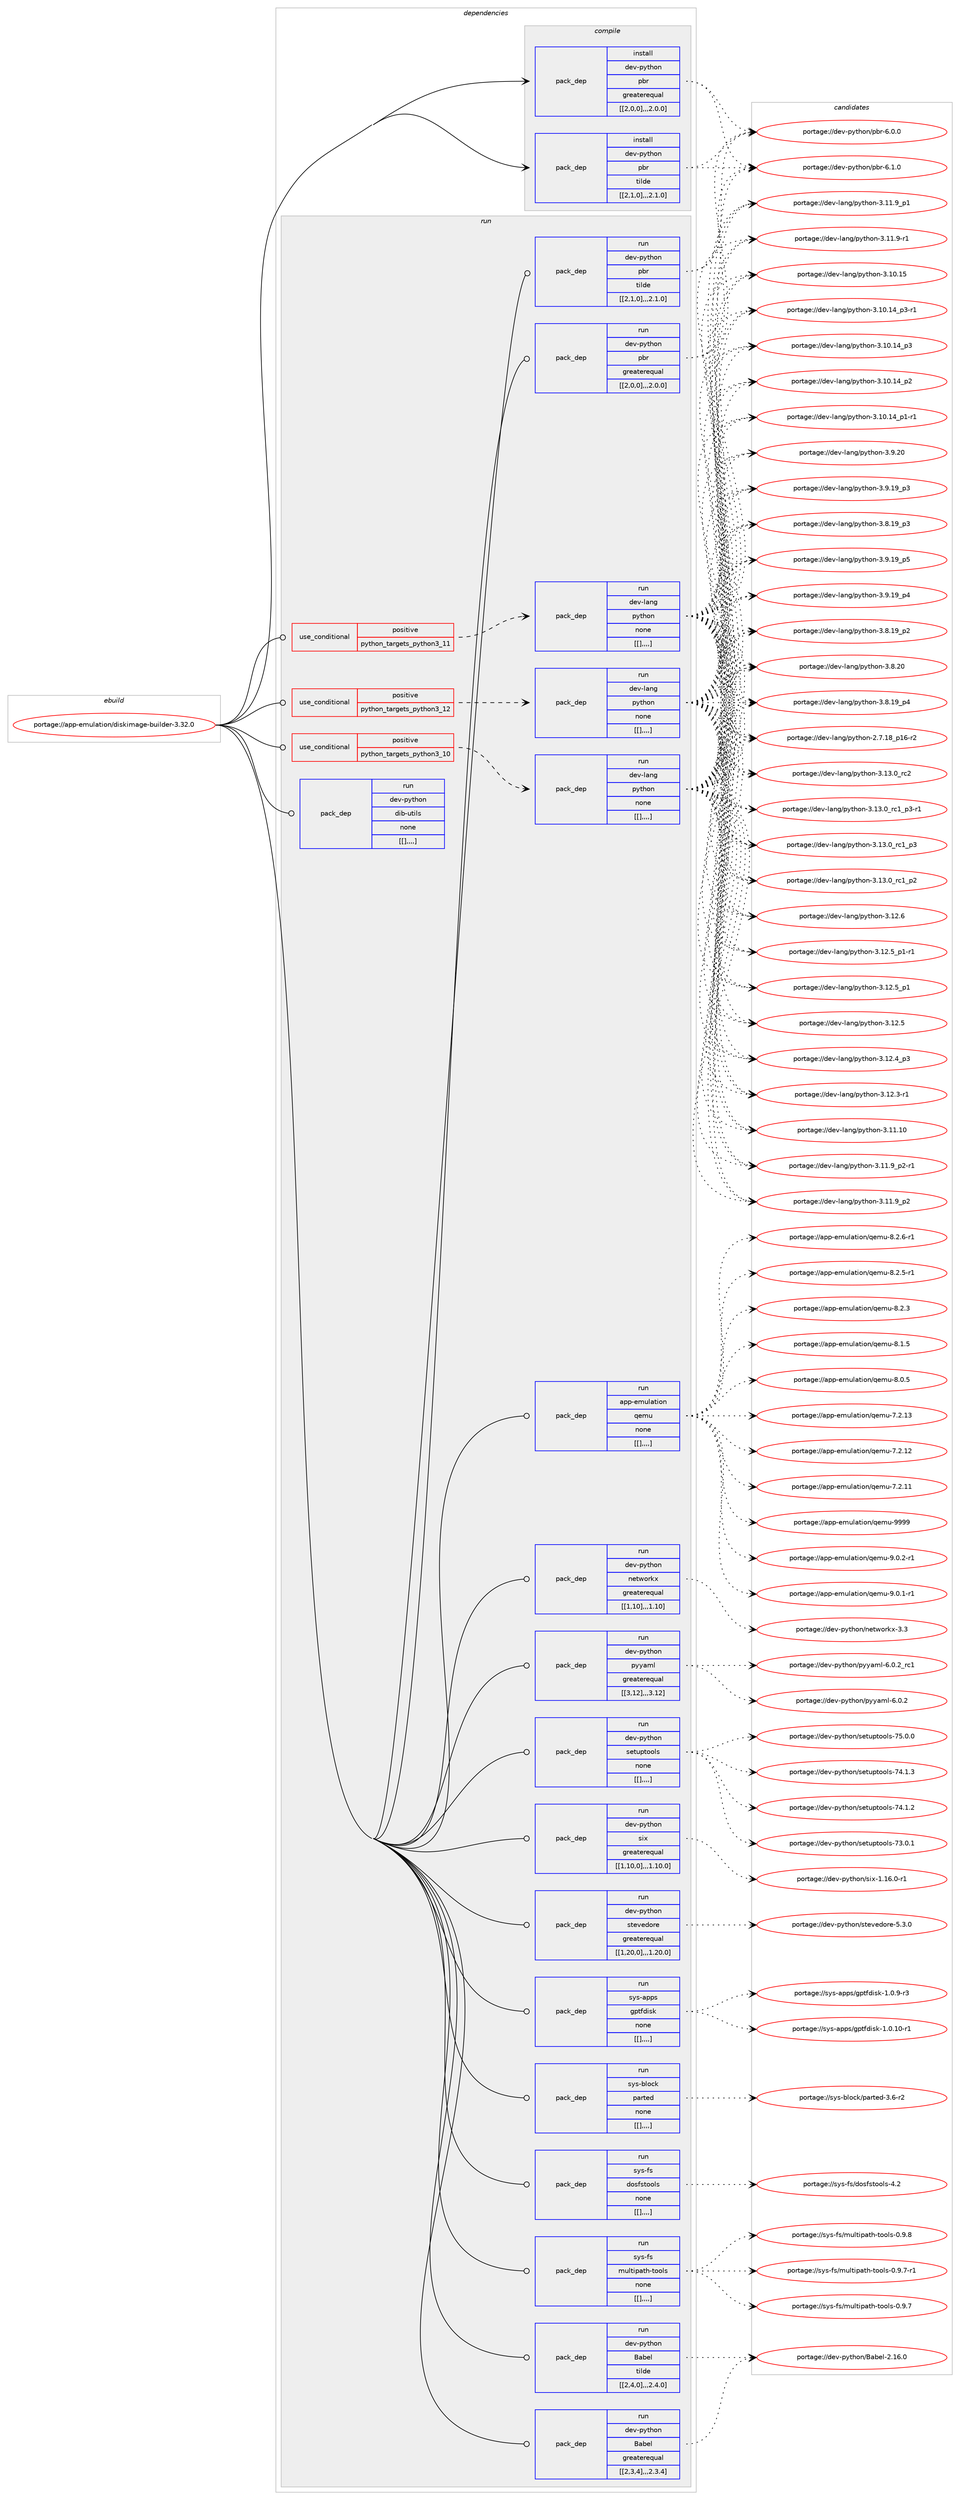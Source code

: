 digraph prolog {

# *************
# Graph options
# *************

newrank=true;
concentrate=true;
compound=true;
graph [rankdir=LR,fontname=Helvetica,fontsize=10,ranksep=1.5];#, ranksep=2.5, nodesep=0.2];
edge  [arrowhead=vee];
node  [fontname=Helvetica,fontsize=10];

# **********
# The ebuild
# **********

subgraph cluster_leftcol {
color=gray;
label=<<i>ebuild</i>>;
id [label="portage://app-emulation/diskimage-builder-3.32.0", color=red, width=4, href="../app-emulation/diskimage-builder-3.32.0.svg"];
}

# ****************
# The dependencies
# ****************

subgraph cluster_midcol {
color=gray;
label=<<i>dependencies</i>>;
subgraph cluster_compile {
fillcolor="#eeeeee";
style=filled;
label=<<i>compile</i>>;
subgraph pack17765 {
dependency24509 [label=<<TABLE BORDER="0" CELLBORDER="1" CELLSPACING="0" CELLPADDING="4" WIDTH="220"><TR><TD ROWSPAN="6" CELLPADDING="30">pack_dep</TD></TR><TR><TD WIDTH="110">install</TD></TR><TR><TD>dev-python</TD></TR><TR><TD>pbr</TD></TR><TR><TD>greaterequal</TD></TR><TR><TD>[[2,0,0],,,2.0.0]</TD></TR></TABLE>>, shape=none, color=blue];
}
id:e -> dependency24509:w [weight=20,style="solid",arrowhead="vee"];
subgraph pack17766 {
dependency24510 [label=<<TABLE BORDER="0" CELLBORDER="1" CELLSPACING="0" CELLPADDING="4" WIDTH="220"><TR><TD ROWSPAN="6" CELLPADDING="30">pack_dep</TD></TR><TR><TD WIDTH="110">install</TD></TR><TR><TD>dev-python</TD></TR><TR><TD>pbr</TD></TR><TR><TD>tilde</TD></TR><TR><TD>[[2,1,0],,,2.1.0]</TD></TR></TABLE>>, shape=none, color=blue];
}
id:e -> dependency24510:w [weight=20,style="solid",arrowhead="vee"];
}
subgraph cluster_compileandrun {
fillcolor="#eeeeee";
style=filled;
label=<<i>compile and run</i>>;
}
subgraph cluster_run {
fillcolor="#eeeeee";
style=filled;
label=<<i>run</i>>;
subgraph cond6592 {
dependency24511 [label=<<TABLE BORDER="0" CELLBORDER="1" CELLSPACING="0" CELLPADDING="4"><TR><TD ROWSPAN="3" CELLPADDING="10">use_conditional</TD></TR><TR><TD>positive</TD></TR><TR><TD>python_targets_python3_10</TD></TR></TABLE>>, shape=none, color=red];
subgraph pack17767 {
dependency24512 [label=<<TABLE BORDER="0" CELLBORDER="1" CELLSPACING="0" CELLPADDING="4" WIDTH="220"><TR><TD ROWSPAN="6" CELLPADDING="30">pack_dep</TD></TR><TR><TD WIDTH="110">run</TD></TR><TR><TD>dev-lang</TD></TR><TR><TD>python</TD></TR><TR><TD>none</TD></TR><TR><TD>[[],,,,]</TD></TR></TABLE>>, shape=none, color=blue];
}
dependency24511:e -> dependency24512:w [weight=20,style="dashed",arrowhead="vee"];
}
id:e -> dependency24511:w [weight=20,style="solid",arrowhead="odot"];
subgraph cond6593 {
dependency24513 [label=<<TABLE BORDER="0" CELLBORDER="1" CELLSPACING="0" CELLPADDING="4"><TR><TD ROWSPAN="3" CELLPADDING="10">use_conditional</TD></TR><TR><TD>positive</TD></TR><TR><TD>python_targets_python3_11</TD></TR></TABLE>>, shape=none, color=red];
subgraph pack17768 {
dependency24514 [label=<<TABLE BORDER="0" CELLBORDER="1" CELLSPACING="0" CELLPADDING="4" WIDTH="220"><TR><TD ROWSPAN="6" CELLPADDING="30">pack_dep</TD></TR><TR><TD WIDTH="110">run</TD></TR><TR><TD>dev-lang</TD></TR><TR><TD>python</TD></TR><TR><TD>none</TD></TR><TR><TD>[[],,,,]</TD></TR></TABLE>>, shape=none, color=blue];
}
dependency24513:e -> dependency24514:w [weight=20,style="dashed",arrowhead="vee"];
}
id:e -> dependency24513:w [weight=20,style="solid",arrowhead="odot"];
subgraph cond6594 {
dependency24515 [label=<<TABLE BORDER="0" CELLBORDER="1" CELLSPACING="0" CELLPADDING="4"><TR><TD ROWSPAN="3" CELLPADDING="10">use_conditional</TD></TR><TR><TD>positive</TD></TR><TR><TD>python_targets_python3_12</TD></TR></TABLE>>, shape=none, color=red];
subgraph pack17769 {
dependency24516 [label=<<TABLE BORDER="0" CELLBORDER="1" CELLSPACING="0" CELLPADDING="4" WIDTH="220"><TR><TD ROWSPAN="6" CELLPADDING="30">pack_dep</TD></TR><TR><TD WIDTH="110">run</TD></TR><TR><TD>dev-lang</TD></TR><TR><TD>python</TD></TR><TR><TD>none</TD></TR><TR><TD>[[],,,,]</TD></TR></TABLE>>, shape=none, color=blue];
}
dependency24515:e -> dependency24516:w [weight=20,style="dashed",arrowhead="vee"];
}
id:e -> dependency24515:w [weight=20,style="solid",arrowhead="odot"];
subgraph pack17770 {
dependency24517 [label=<<TABLE BORDER="0" CELLBORDER="1" CELLSPACING="0" CELLPADDING="4" WIDTH="220"><TR><TD ROWSPAN="6" CELLPADDING="30">pack_dep</TD></TR><TR><TD WIDTH="110">run</TD></TR><TR><TD>app-emulation</TD></TR><TR><TD>qemu</TD></TR><TR><TD>none</TD></TR><TR><TD>[[],,,,]</TD></TR></TABLE>>, shape=none, color=blue];
}
id:e -> dependency24517:w [weight=20,style="solid",arrowhead="odot"];
subgraph pack17771 {
dependency24518 [label=<<TABLE BORDER="0" CELLBORDER="1" CELLSPACING="0" CELLPADDING="4" WIDTH="220"><TR><TD ROWSPAN="6" CELLPADDING="30">pack_dep</TD></TR><TR><TD WIDTH="110">run</TD></TR><TR><TD>dev-python</TD></TR><TR><TD>Babel</TD></TR><TR><TD>greaterequal</TD></TR><TR><TD>[[2,3,4],,,2.3.4]</TD></TR></TABLE>>, shape=none, color=blue];
}
id:e -> dependency24518:w [weight=20,style="solid",arrowhead="odot"];
subgraph pack17772 {
dependency24519 [label=<<TABLE BORDER="0" CELLBORDER="1" CELLSPACING="0" CELLPADDING="4" WIDTH="220"><TR><TD ROWSPAN="6" CELLPADDING="30">pack_dep</TD></TR><TR><TD WIDTH="110">run</TD></TR><TR><TD>dev-python</TD></TR><TR><TD>networkx</TD></TR><TR><TD>greaterequal</TD></TR><TR><TD>[[1,10],,,1.10]</TD></TR></TABLE>>, shape=none, color=blue];
}
id:e -> dependency24519:w [weight=20,style="solid",arrowhead="odot"];
subgraph pack17773 {
dependency24520 [label=<<TABLE BORDER="0" CELLBORDER="1" CELLSPACING="0" CELLPADDING="4" WIDTH="220"><TR><TD ROWSPAN="6" CELLPADDING="30">pack_dep</TD></TR><TR><TD WIDTH="110">run</TD></TR><TR><TD>dev-python</TD></TR><TR><TD>pbr</TD></TR><TR><TD>greaterequal</TD></TR><TR><TD>[[2,0,0],,,2.0.0]</TD></TR></TABLE>>, shape=none, color=blue];
}
id:e -> dependency24520:w [weight=20,style="solid",arrowhead="odot"];
subgraph pack17774 {
dependency24521 [label=<<TABLE BORDER="0" CELLBORDER="1" CELLSPACING="0" CELLPADDING="4" WIDTH="220"><TR><TD ROWSPAN="6" CELLPADDING="30">pack_dep</TD></TR><TR><TD WIDTH="110">run</TD></TR><TR><TD>dev-python</TD></TR><TR><TD>pyyaml</TD></TR><TR><TD>greaterequal</TD></TR><TR><TD>[[3,12],,,3.12]</TD></TR></TABLE>>, shape=none, color=blue];
}
id:e -> dependency24521:w [weight=20,style="solid",arrowhead="odot"];
subgraph pack17775 {
dependency24522 [label=<<TABLE BORDER="0" CELLBORDER="1" CELLSPACING="0" CELLPADDING="4" WIDTH="220"><TR><TD ROWSPAN="6" CELLPADDING="30">pack_dep</TD></TR><TR><TD WIDTH="110">run</TD></TR><TR><TD>dev-python</TD></TR><TR><TD>setuptools</TD></TR><TR><TD>none</TD></TR><TR><TD>[[],,,,]</TD></TR></TABLE>>, shape=none, color=blue];
}
id:e -> dependency24522:w [weight=20,style="solid",arrowhead="odot"];
subgraph pack17776 {
dependency24523 [label=<<TABLE BORDER="0" CELLBORDER="1" CELLSPACING="0" CELLPADDING="4" WIDTH="220"><TR><TD ROWSPAN="6" CELLPADDING="30">pack_dep</TD></TR><TR><TD WIDTH="110">run</TD></TR><TR><TD>dev-python</TD></TR><TR><TD>six</TD></TR><TR><TD>greaterequal</TD></TR><TR><TD>[[1,10,0],,,1.10.0]</TD></TR></TABLE>>, shape=none, color=blue];
}
id:e -> dependency24523:w [weight=20,style="solid",arrowhead="odot"];
subgraph pack17777 {
dependency24524 [label=<<TABLE BORDER="0" CELLBORDER="1" CELLSPACING="0" CELLPADDING="4" WIDTH="220"><TR><TD ROWSPAN="6" CELLPADDING="30">pack_dep</TD></TR><TR><TD WIDTH="110">run</TD></TR><TR><TD>dev-python</TD></TR><TR><TD>stevedore</TD></TR><TR><TD>greaterequal</TD></TR><TR><TD>[[1,20,0],,,1.20.0]</TD></TR></TABLE>>, shape=none, color=blue];
}
id:e -> dependency24524:w [weight=20,style="solid",arrowhead="odot"];
subgraph pack17778 {
dependency24525 [label=<<TABLE BORDER="0" CELLBORDER="1" CELLSPACING="0" CELLPADDING="4" WIDTH="220"><TR><TD ROWSPAN="6" CELLPADDING="30">pack_dep</TD></TR><TR><TD WIDTH="110">run</TD></TR><TR><TD>sys-apps</TD></TR><TR><TD>gptfdisk</TD></TR><TR><TD>none</TD></TR><TR><TD>[[],,,,]</TD></TR></TABLE>>, shape=none, color=blue];
}
id:e -> dependency24525:w [weight=20,style="solid",arrowhead="odot"];
subgraph pack17779 {
dependency24526 [label=<<TABLE BORDER="0" CELLBORDER="1" CELLSPACING="0" CELLPADDING="4" WIDTH="220"><TR><TD ROWSPAN="6" CELLPADDING="30">pack_dep</TD></TR><TR><TD WIDTH="110">run</TD></TR><TR><TD>sys-block</TD></TR><TR><TD>parted</TD></TR><TR><TD>none</TD></TR><TR><TD>[[],,,,]</TD></TR></TABLE>>, shape=none, color=blue];
}
id:e -> dependency24526:w [weight=20,style="solid",arrowhead="odot"];
subgraph pack17780 {
dependency24527 [label=<<TABLE BORDER="0" CELLBORDER="1" CELLSPACING="0" CELLPADDING="4" WIDTH="220"><TR><TD ROWSPAN="6" CELLPADDING="30">pack_dep</TD></TR><TR><TD WIDTH="110">run</TD></TR><TR><TD>sys-fs</TD></TR><TR><TD>dosfstools</TD></TR><TR><TD>none</TD></TR><TR><TD>[[],,,,]</TD></TR></TABLE>>, shape=none, color=blue];
}
id:e -> dependency24527:w [weight=20,style="solid",arrowhead="odot"];
subgraph pack17781 {
dependency24528 [label=<<TABLE BORDER="0" CELLBORDER="1" CELLSPACING="0" CELLPADDING="4" WIDTH="220"><TR><TD ROWSPAN="6" CELLPADDING="30">pack_dep</TD></TR><TR><TD WIDTH="110">run</TD></TR><TR><TD>sys-fs</TD></TR><TR><TD>multipath-tools</TD></TR><TR><TD>none</TD></TR><TR><TD>[[],,,,]</TD></TR></TABLE>>, shape=none, color=blue];
}
id:e -> dependency24528:w [weight=20,style="solid",arrowhead="odot"];
subgraph pack17782 {
dependency24529 [label=<<TABLE BORDER="0" CELLBORDER="1" CELLSPACING="0" CELLPADDING="4" WIDTH="220"><TR><TD ROWSPAN="6" CELLPADDING="30">pack_dep</TD></TR><TR><TD WIDTH="110">run</TD></TR><TR><TD>dev-python</TD></TR><TR><TD>Babel</TD></TR><TR><TD>tilde</TD></TR><TR><TD>[[2,4,0],,,2.4.0]</TD></TR></TABLE>>, shape=none, color=blue];
}
id:e -> dependency24529:w [weight=20,style="solid",arrowhead="odot"];
subgraph pack17783 {
dependency24530 [label=<<TABLE BORDER="0" CELLBORDER="1" CELLSPACING="0" CELLPADDING="4" WIDTH="220"><TR><TD ROWSPAN="6" CELLPADDING="30">pack_dep</TD></TR><TR><TD WIDTH="110">run</TD></TR><TR><TD>dev-python</TD></TR><TR><TD>dib-utils</TD></TR><TR><TD>none</TD></TR><TR><TD>[[],,,,]</TD></TR></TABLE>>, shape=none, color=blue];
}
id:e -> dependency24530:w [weight=20,style="solid",arrowhead="odot"];
subgraph pack17784 {
dependency24531 [label=<<TABLE BORDER="0" CELLBORDER="1" CELLSPACING="0" CELLPADDING="4" WIDTH="220"><TR><TD ROWSPAN="6" CELLPADDING="30">pack_dep</TD></TR><TR><TD WIDTH="110">run</TD></TR><TR><TD>dev-python</TD></TR><TR><TD>pbr</TD></TR><TR><TD>tilde</TD></TR><TR><TD>[[2,1,0],,,2.1.0]</TD></TR></TABLE>>, shape=none, color=blue];
}
id:e -> dependency24531:w [weight=20,style="solid",arrowhead="odot"];
}
}

# **************
# The candidates
# **************

subgraph cluster_choices {
rank=same;
color=gray;
label=<<i>candidates</i>>;

subgraph choice17765 {
color=black;
nodesep=1;
choice100101118451121211161041111104711298114455446494648 [label="portage://dev-python/pbr-6.1.0", color=red, width=4,href="../dev-python/pbr-6.1.0.svg"];
choice100101118451121211161041111104711298114455446484648 [label="portage://dev-python/pbr-6.0.0", color=red, width=4,href="../dev-python/pbr-6.0.0.svg"];
dependency24509:e -> choice100101118451121211161041111104711298114455446494648:w [style=dotted,weight="100"];
dependency24509:e -> choice100101118451121211161041111104711298114455446484648:w [style=dotted,weight="100"];
}
subgraph choice17766 {
color=black;
nodesep=1;
choice100101118451121211161041111104711298114455446494648 [label="portage://dev-python/pbr-6.1.0", color=red, width=4,href="../dev-python/pbr-6.1.0.svg"];
choice100101118451121211161041111104711298114455446484648 [label="portage://dev-python/pbr-6.0.0", color=red, width=4,href="../dev-python/pbr-6.0.0.svg"];
dependency24510:e -> choice100101118451121211161041111104711298114455446494648:w [style=dotted,weight="100"];
dependency24510:e -> choice100101118451121211161041111104711298114455446484648:w [style=dotted,weight="100"];
}
subgraph choice17767 {
color=black;
nodesep=1;
choice10010111845108971101034711212111610411111045514649514648951149950 [label="portage://dev-lang/python-3.13.0_rc2", color=red, width=4,href="../dev-lang/python-3.13.0_rc2.svg"];
choice1001011184510897110103471121211161041111104551464951464895114994995112514511449 [label="portage://dev-lang/python-3.13.0_rc1_p3-r1", color=red, width=4,href="../dev-lang/python-3.13.0_rc1_p3-r1.svg"];
choice100101118451089711010347112121116104111110455146495146489511499499511251 [label="portage://dev-lang/python-3.13.0_rc1_p3", color=red, width=4,href="../dev-lang/python-3.13.0_rc1_p3.svg"];
choice100101118451089711010347112121116104111110455146495146489511499499511250 [label="portage://dev-lang/python-3.13.0_rc1_p2", color=red, width=4,href="../dev-lang/python-3.13.0_rc1_p2.svg"];
choice10010111845108971101034711212111610411111045514649504654 [label="portage://dev-lang/python-3.12.6", color=red, width=4,href="../dev-lang/python-3.12.6.svg"];
choice1001011184510897110103471121211161041111104551464950465395112494511449 [label="portage://dev-lang/python-3.12.5_p1-r1", color=red, width=4,href="../dev-lang/python-3.12.5_p1-r1.svg"];
choice100101118451089711010347112121116104111110455146495046539511249 [label="portage://dev-lang/python-3.12.5_p1", color=red, width=4,href="../dev-lang/python-3.12.5_p1.svg"];
choice10010111845108971101034711212111610411111045514649504653 [label="portage://dev-lang/python-3.12.5", color=red, width=4,href="../dev-lang/python-3.12.5.svg"];
choice100101118451089711010347112121116104111110455146495046529511251 [label="portage://dev-lang/python-3.12.4_p3", color=red, width=4,href="../dev-lang/python-3.12.4_p3.svg"];
choice100101118451089711010347112121116104111110455146495046514511449 [label="portage://dev-lang/python-3.12.3-r1", color=red, width=4,href="../dev-lang/python-3.12.3-r1.svg"];
choice1001011184510897110103471121211161041111104551464949464948 [label="portage://dev-lang/python-3.11.10", color=red, width=4,href="../dev-lang/python-3.11.10.svg"];
choice1001011184510897110103471121211161041111104551464949465795112504511449 [label="portage://dev-lang/python-3.11.9_p2-r1", color=red, width=4,href="../dev-lang/python-3.11.9_p2-r1.svg"];
choice100101118451089711010347112121116104111110455146494946579511250 [label="portage://dev-lang/python-3.11.9_p2", color=red, width=4,href="../dev-lang/python-3.11.9_p2.svg"];
choice100101118451089711010347112121116104111110455146494946579511249 [label="portage://dev-lang/python-3.11.9_p1", color=red, width=4,href="../dev-lang/python-3.11.9_p1.svg"];
choice100101118451089711010347112121116104111110455146494946574511449 [label="portage://dev-lang/python-3.11.9-r1", color=red, width=4,href="../dev-lang/python-3.11.9-r1.svg"];
choice1001011184510897110103471121211161041111104551464948464953 [label="portage://dev-lang/python-3.10.15", color=red, width=4,href="../dev-lang/python-3.10.15.svg"];
choice100101118451089711010347112121116104111110455146494846495295112514511449 [label="portage://dev-lang/python-3.10.14_p3-r1", color=red, width=4,href="../dev-lang/python-3.10.14_p3-r1.svg"];
choice10010111845108971101034711212111610411111045514649484649529511251 [label="portage://dev-lang/python-3.10.14_p3", color=red, width=4,href="../dev-lang/python-3.10.14_p3.svg"];
choice10010111845108971101034711212111610411111045514649484649529511250 [label="portage://dev-lang/python-3.10.14_p2", color=red, width=4,href="../dev-lang/python-3.10.14_p2.svg"];
choice100101118451089711010347112121116104111110455146494846495295112494511449 [label="portage://dev-lang/python-3.10.14_p1-r1", color=red, width=4,href="../dev-lang/python-3.10.14_p1-r1.svg"];
choice10010111845108971101034711212111610411111045514657465048 [label="portage://dev-lang/python-3.9.20", color=red, width=4,href="../dev-lang/python-3.9.20.svg"];
choice100101118451089711010347112121116104111110455146574649579511253 [label="portage://dev-lang/python-3.9.19_p5", color=red, width=4,href="../dev-lang/python-3.9.19_p5.svg"];
choice100101118451089711010347112121116104111110455146574649579511252 [label="portage://dev-lang/python-3.9.19_p4", color=red, width=4,href="../dev-lang/python-3.9.19_p4.svg"];
choice100101118451089711010347112121116104111110455146574649579511251 [label="portage://dev-lang/python-3.9.19_p3", color=red, width=4,href="../dev-lang/python-3.9.19_p3.svg"];
choice10010111845108971101034711212111610411111045514656465048 [label="portage://dev-lang/python-3.8.20", color=red, width=4,href="../dev-lang/python-3.8.20.svg"];
choice100101118451089711010347112121116104111110455146564649579511252 [label="portage://dev-lang/python-3.8.19_p4", color=red, width=4,href="../dev-lang/python-3.8.19_p4.svg"];
choice100101118451089711010347112121116104111110455146564649579511251 [label="portage://dev-lang/python-3.8.19_p3", color=red, width=4,href="../dev-lang/python-3.8.19_p3.svg"];
choice100101118451089711010347112121116104111110455146564649579511250 [label="portage://dev-lang/python-3.8.19_p2", color=red, width=4,href="../dev-lang/python-3.8.19_p2.svg"];
choice100101118451089711010347112121116104111110455046554649569511249544511450 [label="portage://dev-lang/python-2.7.18_p16-r2", color=red, width=4,href="../dev-lang/python-2.7.18_p16-r2.svg"];
dependency24512:e -> choice10010111845108971101034711212111610411111045514649514648951149950:w [style=dotted,weight="100"];
dependency24512:e -> choice1001011184510897110103471121211161041111104551464951464895114994995112514511449:w [style=dotted,weight="100"];
dependency24512:e -> choice100101118451089711010347112121116104111110455146495146489511499499511251:w [style=dotted,weight="100"];
dependency24512:e -> choice100101118451089711010347112121116104111110455146495146489511499499511250:w [style=dotted,weight="100"];
dependency24512:e -> choice10010111845108971101034711212111610411111045514649504654:w [style=dotted,weight="100"];
dependency24512:e -> choice1001011184510897110103471121211161041111104551464950465395112494511449:w [style=dotted,weight="100"];
dependency24512:e -> choice100101118451089711010347112121116104111110455146495046539511249:w [style=dotted,weight="100"];
dependency24512:e -> choice10010111845108971101034711212111610411111045514649504653:w [style=dotted,weight="100"];
dependency24512:e -> choice100101118451089711010347112121116104111110455146495046529511251:w [style=dotted,weight="100"];
dependency24512:e -> choice100101118451089711010347112121116104111110455146495046514511449:w [style=dotted,weight="100"];
dependency24512:e -> choice1001011184510897110103471121211161041111104551464949464948:w [style=dotted,weight="100"];
dependency24512:e -> choice1001011184510897110103471121211161041111104551464949465795112504511449:w [style=dotted,weight="100"];
dependency24512:e -> choice100101118451089711010347112121116104111110455146494946579511250:w [style=dotted,weight="100"];
dependency24512:e -> choice100101118451089711010347112121116104111110455146494946579511249:w [style=dotted,weight="100"];
dependency24512:e -> choice100101118451089711010347112121116104111110455146494946574511449:w [style=dotted,weight="100"];
dependency24512:e -> choice1001011184510897110103471121211161041111104551464948464953:w [style=dotted,weight="100"];
dependency24512:e -> choice100101118451089711010347112121116104111110455146494846495295112514511449:w [style=dotted,weight="100"];
dependency24512:e -> choice10010111845108971101034711212111610411111045514649484649529511251:w [style=dotted,weight="100"];
dependency24512:e -> choice10010111845108971101034711212111610411111045514649484649529511250:w [style=dotted,weight="100"];
dependency24512:e -> choice100101118451089711010347112121116104111110455146494846495295112494511449:w [style=dotted,weight="100"];
dependency24512:e -> choice10010111845108971101034711212111610411111045514657465048:w [style=dotted,weight="100"];
dependency24512:e -> choice100101118451089711010347112121116104111110455146574649579511253:w [style=dotted,weight="100"];
dependency24512:e -> choice100101118451089711010347112121116104111110455146574649579511252:w [style=dotted,weight="100"];
dependency24512:e -> choice100101118451089711010347112121116104111110455146574649579511251:w [style=dotted,weight="100"];
dependency24512:e -> choice10010111845108971101034711212111610411111045514656465048:w [style=dotted,weight="100"];
dependency24512:e -> choice100101118451089711010347112121116104111110455146564649579511252:w [style=dotted,weight="100"];
dependency24512:e -> choice100101118451089711010347112121116104111110455146564649579511251:w [style=dotted,weight="100"];
dependency24512:e -> choice100101118451089711010347112121116104111110455146564649579511250:w [style=dotted,weight="100"];
dependency24512:e -> choice100101118451089711010347112121116104111110455046554649569511249544511450:w [style=dotted,weight="100"];
}
subgraph choice17768 {
color=black;
nodesep=1;
choice10010111845108971101034711212111610411111045514649514648951149950 [label="portage://dev-lang/python-3.13.0_rc2", color=red, width=4,href="../dev-lang/python-3.13.0_rc2.svg"];
choice1001011184510897110103471121211161041111104551464951464895114994995112514511449 [label="portage://dev-lang/python-3.13.0_rc1_p3-r1", color=red, width=4,href="../dev-lang/python-3.13.0_rc1_p3-r1.svg"];
choice100101118451089711010347112121116104111110455146495146489511499499511251 [label="portage://dev-lang/python-3.13.0_rc1_p3", color=red, width=4,href="../dev-lang/python-3.13.0_rc1_p3.svg"];
choice100101118451089711010347112121116104111110455146495146489511499499511250 [label="portage://dev-lang/python-3.13.0_rc1_p2", color=red, width=4,href="../dev-lang/python-3.13.0_rc1_p2.svg"];
choice10010111845108971101034711212111610411111045514649504654 [label="portage://dev-lang/python-3.12.6", color=red, width=4,href="../dev-lang/python-3.12.6.svg"];
choice1001011184510897110103471121211161041111104551464950465395112494511449 [label="portage://dev-lang/python-3.12.5_p1-r1", color=red, width=4,href="../dev-lang/python-3.12.5_p1-r1.svg"];
choice100101118451089711010347112121116104111110455146495046539511249 [label="portage://dev-lang/python-3.12.5_p1", color=red, width=4,href="../dev-lang/python-3.12.5_p1.svg"];
choice10010111845108971101034711212111610411111045514649504653 [label="portage://dev-lang/python-3.12.5", color=red, width=4,href="../dev-lang/python-3.12.5.svg"];
choice100101118451089711010347112121116104111110455146495046529511251 [label="portage://dev-lang/python-3.12.4_p3", color=red, width=4,href="../dev-lang/python-3.12.4_p3.svg"];
choice100101118451089711010347112121116104111110455146495046514511449 [label="portage://dev-lang/python-3.12.3-r1", color=red, width=4,href="../dev-lang/python-3.12.3-r1.svg"];
choice1001011184510897110103471121211161041111104551464949464948 [label="portage://dev-lang/python-3.11.10", color=red, width=4,href="../dev-lang/python-3.11.10.svg"];
choice1001011184510897110103471121211161041111104551464949465795112504511449 [label="portage://dev-lang/python-3.11.9_p2-r1", color=red, width=4,href="../dev-lang/python-3.11.9_p2-r1.svg"];
choice100101118451089711010347112121116104111110455146494946579511250 [label="portage://dev-lang/python-3.11.9_p2", color=red, width=4,href="../dev-lang/python-3.11.9_p2.svg"];
choice100101118451089711010347112121116104111110455146494946579511249 [label="portage://dev-lang/python-3.11.9_p1", color=red, width=4,href="../dev-lang/python-3.11.9_p1.svg"];
choice100101118451089711010347112121116104111110455146494946574511449 [label="portage://dev-lang/python-3.11.9-r1", color=red, width=4,href="../dev-lang/python-3.11.9-r1.svg"];
choice1001011184510897110103471121211161041111104551464948464953 [label="portage://dev-lang/python-3.10.15", color=red, width=4,href="../dev-lang/python-3.10.15.svg"];
choice100101118451089711010347112121116104111110455146494846495295112514511449 [label="portage://dev-lang/python-3.10.14_p3-r1", color=red, width=4,href="../dev-lang/python-3.10.14_p3-r1.svg"];
choice10010111845108971101034711212111610411111045514649484649529511251 [label="portage://dev-lang/python-3.10.14_p3", color=red, width=4,href="../dev-lang/python-3.10.14_p3.svg"];
choice10010111845108971101034711212111610411111045514649484649529511250 [label="portage://dev-lang/python-3.10.14_p2", color=red, width=4,href="../dev-lang/python-3.10.14_p2.svg"];
choice100101118451089711010347112121116104111110455146494846495295112494511449 [label="portage://dev-lang/python-3.10.14_p1-r1", color=red, width=4,href="../dev-lang/python-3.10.14_p1-r1.svg"];
choice10010111845108971101034711212111610411111045514657465048 [label="portage://dev-lang/python-3.9.20", color=red, width=4,href="../dev-lang/python-3.9.20.svg"];
choice100101118451089711010347112121116104111110455146574649579511253 [label="portage://dev-lang/python-3.9.19_p5", color=red, width=4,href="../dev-lang/python-3.9.19_p5.svg"];
choice100101118451089711010347112121116104111110455146574649579511252 [label="portage://dev-lang/python-3.9.19_p4", color=red, width=4,href="../dev-lang/python-3.9.19_p4.svg"];
choice100101118451089711010347112121116104111110455146574649579511251 [label="portage://dev-lang/python-3.9.19_p3", color=red, width=4,href="../dev-lang/python-3.9.19_p3.svg"];
choice10010111845108971101034711212111610411111045514656465048 [label="portage://dev-lang/python-3.8.20", color=red, width=4,href="../dev-lang/python-3.8.20.svg"];
choice100101118451089711010347112121116104111110455146564649579511252 [label="portage://dev-lang/python-3.8.19_p4", color=red, width=4,href="../dev-lang/python-3.8.19_p4.svg"];
choice100101118451089711010347112121116104111110455146564649579511251 [label="portage://dev-lang/python-3.8.19_p3", color=red, width=4,href="../dev-lang/python-3.8.19_p3.svg"];
choice100101118451089711010347112121116104111110455146564649579511250 [label="portage://dev-lang/python-3.8.19_p2", color=red, width=4,href="../dev-lang/python-3.8.19_p2.svg"];
choice100101118451089711010347112121116104111110455046554649569511249544511450 [label="portage://dev-lang/python-2.7.18_p16-r2", color=red, width=4,href="../dev-lang/python-2.7.18_p16-r2.svg"];
dependency24514:e -> choice10010111845108971101034711212111610411111045514649514648951149950:w [style=dotted,weight="100"];
dependency24514:e -> choice1001011184510897110103471121211161041111104551464951464895114994995112514511449:w [style=dotted,weight="100"];
dependency24514:e -> choice100101118451089711010347112121116104111110455146495146489511499499511251:w [style=dotted,weight="100"];
dependency24514:e -> choice100101118451089711010347112121116104111110455146495146489511499499511250:w [style=dotted,weight="100"];
dependency24514:e -> choice10010111845108971101034711212111610411111045514649504654:w [style=dotted,weight="100"];
dependency24514:e -> choice1001011184510897110103471121211161041111104551464950465395112494511449:w [style=dotted,weight="100"];
dependency24514:e -> choice100101118451089711010347112121116104111110455146495046539511249:w [style=dotted,weight="100"];
dependency24514:e -> choice10010111845108971101034711212111610411111045514649504653:w [style=dotted,weight="100"];
dependency24514:e -> choice100101118451089711010347112121116104111110455146495046529511251:w [style=dotted,weight="100"];
dependency24514:e -> choice100101118451089711010347112121116104111110455146495046514511449:w [style=dotted,weight="100"];
dependency24514:e -> choice1001011184510897110103471121211161041111104551464949464948:w [style=dotted,weight="100"];
dependency24514:e -> choice1001011184510897110103471121211161041111104551464949465795112504511449:w [style=dotted,weight="100"];
dependency24514:e -> choice100101118451089711010347112121116104111110455146494946579511250:w [style=dotted,weight="100"];
dependency24514:e -> choice100101118451089711010347112121116104111110455146494946579511249:w [style=dotted,weight="100"];
dependency24514:e -> choice100101118451089711010347112121116104111110455146494946574511449:w [style=dotted,weight="100"];
dependency24514:e -> choice1001011184510897110103471121211161041111104551464948464953:w [style=dotted,weight="100"];
dependency24514:e -> choice100101118451089711010347112121116104111110455146494846495295112514511449:w [style=dotted,weight="100"];
dependency24514:e -> choice10010111845108971101034711212111610411111045514649484649529511251:w [style=dotted,weight="100"];
dependency24514:e -> choice10010111845108971101034711212111610411111045514649484649529511250:w [style=dotted,weight="100"];
dependency24514:e -> choice100101118451089711010347112121116104111110455146494846495295112494511449:w [style=dotted,weight="100"];
dependency24514:e -> choice10010111845108971101034711212111610411111045514657465048:w [style=dotted,weight="100"];
dependency24514:e -> choice100101118451089711010347112121116104111110455146574649579511253:w [style=dotted,weight="100"];
dependency24514:e -> choice100101118451089711010347112121116104111110455146574649579511252:w [style=dotted,weight="100"];
dependency24514:e -> choice100101118451089711010347112121116104111110455146574649579511251:w [style=dotted,weight="100"];
dependency24514:e -> choice10010111845108971101034711212111610411111045514656465048:w [style=dotted,weight="100"];
dependency24514:e -> choice100101118451089711010347112121116104111110455146564649579511252:w [style=dotted,weight="100"];
dependency24514:e -> choice100101118451089711010347112121116104111110455146564649579511251:w [style=dotted,weight="100"];
dependency24514:e -> choice100101118451089711010347112121116104111110455146564649579511250:w [style=dotted,weight="100"];
dependency24514:e -> choice100101118451089711010347112121116104111110455046554649569511249544511450:w [style=dotted,weight="100"];
}
subgraph choice17769 {
color=black;
nodesep=1;
choice10010111845108971101034711212111610411111045514649514648951149950 [label="portage://dev-lang/python-3.13.0_rc2", color=red, width=4,href="../dev-lang/python-3.13.0_rc2.svg"];
choice1001011184510897110103471121211161041111104551464951464895114994995112514511449 [label="portage://dev-lang/python-3.13.0_rc1_p3-r1", color=red, width=4,href="../dev-lang/python-3.13.0_rc1_p3-r1.svg"];
choice100101118451089711010347112121116104111110455146495146489511499499511251 [label="portage://dev-lang/python-3.13.0_rc1_p3", color=red, width=4,href="../dev-lang/python-3.13.0_rc1_p3.svg"];
choice100101118451089711010347112121116104111110455146495146489511499499511250 [label="portage://dev-lang/python-3.13.0_rc1_p2", color=red, width=4,href="../dev-lang/python-3.13.0_rc1_p2.svg"];
choice10010111845108971101034711212111610411111045514649504654 [label="portage://dev-lang/python-3.12.6", color=red, width=4,href="../dev-lang/python-3.12.6.svg"];
choice1001011184510897110103471121211161041111104551464950465395112494511449 [label="portage://dev-lang/python-3.12.5_p1-r1", color=red, width=4,href="../dev-lang/python-3.12.5_p1-r1.svg"];
choice100101118451089711010347112121116104111110455146495046539511249 [label="portage://dev-lang/python-3.12.5_p1", color=red, width=4,href="../dev-lang/python-3.12.5_p1.svg"];
choice10010111845108971101034711212111610411111045514649504653 [label="portage://dev-lang/python-3.12.5", color=red, width=4,href="../dev-lang/python-3.12.5.svg"];
choice100101118451089711010347112121116104111110455146495046529511251 [label="portage://dev-lang/python-3.12.4_p3", color=red, width=4,href="../dev-lang/python-3.12.4_p3.svg"];
choice100101118451089711010347112121116104111110455146495046514511449 [label="portage://dev-lang/python-3.12.3-r1", color=red, width=4,href="../dev-lang/python-3.12.3-r1.svg"];
choice1001011184510897110103471121211161041111104551464949464948 [label="portage://dev-lang/python-3.11.10", color=red, width=4,href="../dev-lang/python-3.11.10.svg"];
choice1001011184510897110103471121211161041111104551464949465795112504511449 [label="portage://dev-lang/python-3.11.9_p2-r1", color=red, width=4,href="../dev-lang/python-3.11.9_p2-r1.svg"];
choice100101118451089711010347112121116104111110455146494946579511250 [label="portage://dev-lang/python-3.11.9_p2", color=red, width=4,href="../dev-lang/python-3.11.9_p2.svg"];
choice100101118451089711010347112121116104111110455146494946579511249 [label="portage://dev-lang/python-3.11.9_p1", color=red, width=4,href="../dev-lang/python-3.11.9_p1.svg"];
choice100101118451089711010347112121116104111110455146494946574511449 [label="portage://dev-lang/python-3.11.9-r1", color=red, width=4,href="../dev-lang/python-3.11.9-r1.svg"];
choice1001011184510897110103471121211161041111104551464948464953 [label="portage://dev-lang/python-3.10.15", color=red, width=4,href="../dev-lang/python-3.10.15.svg"];
choice100101118451089711010347112121116104111110455146494846495295112514511449 [label="portage://dev-lang/python-3.10.14_p3-r1", color=red, width=4,href="../dev-lang/python-3.10.14_p3-r1.svg"];
choice10010111845108971101034711212111610411111045514649484649529511251 [label="portage://dev-lang/python-3.10.14_p3", color=red, width=4,href="../dev-lang/python-3.10.14_p3.svg"];
choice10010111845108971101034711212111610411111045514649484649529511250 [label="portage://dev-lang/python-3.10.14_p2", color=red, width=4,href="../dev-lang/python-3.10.14_p2.svg"];
choice100101118451089711010347112121116104111110455146494846495295112494511449 [label="portage://dev-lang/python-3.10.14_p1-r1", color=red, width=4,href="../dev-lang/python-3.10.14_p1-r1.svg"];
choice10010111845108971101034711212111610411111045514657465048 [label="portage://dev-lang/python-3.9.20", color=red, width=4,href="../dev-lang/python-3.9.20.svg"];
choice100101118451089711010347112121116104111110455146574649579511253 [label="portage://dev-lang/python-3.9.19_p5", color=red, width=4,href="../dev-lang/python-3.9.19_p5.svg"];
choice100101118451089711010347112121116104111110455146574649579511252 [label="portage://dev-lang/python-3.9.19_p4", color=red, width=4,href="../dev-lang/python-3.9.19_p4.svg"];
choice100101118451089711010347112121116104111110455146574649579511251 [label="portage://dev-lang/python-3.9.19_p3", color=red, width=4,href="../dev-lang/python-3.9.19_p3.svg"];
choice10010111845108971101034711212111610411111045514656465048 [label="portage://dev-lang/python-3.8.20", color=red, width=4,href="../dev-lang/python-3.8.20.svg"];
choice100101118451089711010347112121116104111110455146564649579511252 [label="portage://dev-lang/python-3.8.19_p4", color=red, width=4,href="../dev-lang/python-3.8.19_p4.svg"];
choice100101118451089711010347112121116104111110455146564649579511251 [label="portage://dev-lang/python-3.8.19_p3", color=red, width=4,href="../dev-lang/python-3.8.19_p3.svg"];
choice100101118451089711010347112121116104111110455146564649579511250 [label="portage://dev-lang/python-3.8.19_p2", color=red, width=4,href="../dev-lang/python-3.8.19_p2.svg"];
choice100101118451089711010347112121116104111110455046554649569511249544511450 [label="portage://dev-lang/python-2.7.18_p16-r2", color=red, width=4,href="../dev-lang/python-2.7.18_p16-r2.svg"];
dependency24516:e -> choice10010111845108971101034711212111610411111045514649514648951149950:w [style=dotted,weight="100"];
dependency24516:e -> choice1001011184510897110103471121211161041111104551464951464895114994995112514511449:w [style=dotted,weight="100"];
dependency24516:e -> choice100101118451089711010347112121116104111110455146495146489511499499511251:w [style=dotted,weight="100"];
dependency24516:e -> choice100101118451089711010347112121116104111110455146495146489511499499511250:w [style=dotted,weight="100"];
dependency24516:e -> choice10010111845108971101034711212111610411111045514649504654:w [style=dotted,weight="100"];
dependency24516:e -> choice1001011184510897110103471121211161041111104551464950465395112494511449:w [style=dotted,weight="100"];
dependency24516:e -> choice100101118451089711010347112121116104111110455146495046539511249:w [style=dotted,weight="100"];
dependency24516:e -> choice10010111845108971101034711212111610411111045514649504653:w [style=dotted,weight="100"];
dependency24516:e -> choice100101118451089711010347112121116104111110455146495046529511251:w [style=dotted,weight="100"];
dependency24516:e -> choice100101118451089711010347112121116104111110455146495046514511449:w [style=dotted,weight="100"];
dependency24516:e -> choice1001011184510897110103471121211161041111104551464949464948:w [style=dotted,weight="100"];
dependency24516:e -> choice1001011184510897110103471121211161041111104551464949465795112504511449:w [style=dotted,weight="100"];
dependency24516:e -> choice100101118451089711010347112121116104111110455146494946579511250:w [style=dotted,weight="100"];
dependency24516:e -> choice100101118451089711010347112121116104111110455146494946579511249:w [style=dotted,weight="100"];
dependency24516:e -> choice100101118451089711010347112121116104111110455146494946574511449:w [style=dotted,weight="100"];
dependency24516:e -> choice1001011184510897110103471121211161041111104551464948464953:w [style=dotted,weight="100"];
dependency24516:e -> choice100101118451089711010347112121116104111110455146494846495295112514511449:w [style=dotted,weight="100"];
dependency24516:e -> choice10010111845108971101034711212111610411111045514649484649529511251:w [style=dotted,weight="100"];
dependency24516:e -> choice10010111845108971101034711212111610411111045514649484649529511250:w [style=dotted,weight="100"];
dependency24516:e -> choice100101118451089711010347112121116104111110455146494846495295112494511449:w [style=dotted,weight="100"];
dependency24516:e -> choice10010111845108971101034711212111610411111045514657465048:w [style=dotted,weight="100"];
dependency24516:e -> choice100101118451089711010347112121116104111110455146574649579511253:w [style=dotted,weight="100"];
dependency24516:e -> choice100101118451089711010347112121116104111110455146574649579511252:w [style=dotted,weight="100"];
dependency24516:e -> choice100101118451089711010347112121116104111110455146574649579511251:w [style=dotted,weight="100"];
dependency24516:e -> choice10010111845108971101034711212111610411111045514656465048:w [style=dotted,weight="100"];
dependency24516:e -> choice100101118451089711010347112121116104111110455146564649579511252:w [style=dotted,weight="100"];
dependency24516:e -> choice100101118451089711010347112121116104111110455146564649579511251:w [style=dotted,weight="100"];
dependency24516:e -> choice100101118451089711010347112121116104111110455146564649579511250:w [style=dotted,weight="100"];
dependency24516:e -> choice100101118451089711010347112121116104111110455046554649569511249544511450:w [style=dotted,weight="100"];
}
subgraph choice17770 {
color=black;
nodesep=1;
choice971121124510110911710897116105111110471131011091174557575757 [label="portage://app-emulation/qemu-9999", color=red, width=4,href="../app-emulation/qemu-9999.svg"];
choice971121124510110911710897116105111110471131011091174557464846504511449 [label="portage://app-emulation/qemu-9.0.2-r1", color=red, width=4,href="../app-emulation/qemu-9.0.2-r1.svg"];
choice971121124510110911710897116105111110471131011091174557464846494511449 [label="portage://app-emulation/qemu-9.0.1-r1", color=red, width=4,href="../app-emulation/qemu-9.0.1-r1.svg"];
choice971121124510110911710897116105111110471131011091174556465046544511449 [label="portage://app-emulation/qemu-8.2.6-r1", color=red, width=4,href="../app-emulation/qemu-8.2.6-r1.svg"];
choice971121124510110911710897116105111110471131011091174556465046534511449 [label="portage://app-emulation/qemu-8.2.5-r1", color=red, width=4,href="../app-emulation/qemu-8.2.5-r1.svg"];
choice97112112451011091171089711610511111047113101109117455646504651 [label="portage://app-emulation/qemu-8.2.3", color=red, width=4,href="../app-emulation/qemu-8.2.3.svg"];
choice97112112451011091171089711610511111047113101109117455646494653 [label="portage://app-emulation/qemu-8.1.5", color=red, width=4,href="../app-emulation/qemu-8.1.5.svg"];
choice97112112451011091171089711610511111047113101109117455646484653 [label="portage://app-emulation/qemu-8.0.5", color=red, width=4,href="../app-emulation/qemu-8.0.5.svg"];
choice9711211245101109117108971161051111104711310110911745554650464951 [label="portage://app-emulation/qemu-7.2.13", color=red, width=4,href="../app-emulation/qemu-7.2.13.svg"];
choice9711211245101109117108971161051111104711310110911745554650464950 [label="portage://app-emulation/qemu-7.2.12", color=red, width=4,href="../app-emulation/qemu-7.2.12.svg"];
choice9711211245101109117108971161051111104711310110911745554650464949 [label="portage://app-emulation/qemu-7.2.11", color=red, width=4,href="../app-emulation/qemu-7.2.11.svg"];
dependency24517:e -> choice971121124510110911710897116105111110471131011091174557575757:w [style=dotted,weight="100"];
dependency24517:e -> choice971121124510110911710897116105111110471131011091174557464846504511449:w [style=dotted,weight="100"];
dependency24517:e -> choice971121124510110911710897116105111110471131011091174557464846494511449:w [style=dotted,weight="100"];
dependency24517:e -> choice971121124510110911710897116105111110471131011091174556465046544511449:w [style=dotted,weight="100"];
dependency24517:e -> choice971121124510110911710897116105111110471131011091174556465046534511449:w [style=dotted,weight="100"];
dependency24517:e -> choice97112112451011091171089711610511111047113101109117455646504651:w [style=dotted,weight="100"];
dependency24517:e -> choice97112112451011091171089711610511111047113101109117455646494653:w [style=dotted,weight="100"];
dependency24517:e -> choice97112112451011091171089711610511111047113101109117455646484653:w [style=dotted,weight="100"];
dependency24517:e -> choice9711211245101109117108971161051111104711310110911745554650464951:w [style=dotted,weight="100"];
dependency24517:e -> choice9711211245101109117108971161051111104711310110911745554650464950:w [style=dotted,weight="100"];
dependency24517:e -> choice9711211245101109117108971161051111104711310110911745554650464949:w [style=dotted,weight="100"];
}
subgraph choice17771 {
color=black;
nodesep=1;
choice100101118451121211161041111104766979810110845504649544648 [label="portage://dev-python/Babel-2.16.0", color=red, width=4,href="../dev-python/Babel-2.16.0.svg"];
dependency24518:e -> choice100101118451121211161041111104766979810110845504649544648:w [style=dotted,weight="100"];
}
subgraph choice17772 {
color=black;
nodesep=1;
choice100101118451121211161041111104711010111611911111410712045514651 [label="portage://dev-python/networkx-3.3", color=red, width=4,href="../dev-python/networkx-3.3.svg"];
dependency24519:e -> choice100101118451121211161041111104711010111611911111410712045514651:w [style=dotted,weight="100"];
}
subgraph choice17773 {
color=black;
nodesep=1;
choice100101118451121211161041111104711298114455446494648 [label="portage://dev-python/pbr-6.1.0", color=red, width=4,href="../dev-python/pbr-6.1.0.svg"];
choice100101118451121211161041111104711298114455446484648 [label="portage://dev-python/pbr-6.0.0", color=red, width=4,href="../dev-python/pbr-6.0.0.svg"];
dependency24520:e -> choice100101118451121211161041111104711298114455446494648:w [style=dotted,weight="100"];
dependency24520:e -> choice100101118451121211161041111104711298114455446484648:w [style=dotted,weight="100"];
}
subgraph choice17774 {
color=black;
nodesep=1;
choice100101118451121211161041111104711212112197109108455446484650951149949 [label="portage://dev-python/pyyaml-6.0.2_rc1", color=red, width=4,href="../dev-python/pyyaml-6.0.2_rc1.svg"];
choice100101118451121211161041111104711212112197109108455446484650 [label="portage://dev-python/pyyaml-6.0.2", color=red, width=4,href="../dev-python/pyyaml-6.0.2.svg"];
dependency24521:e -> choice100101118451121211161041111104711212112197109108455446484650951149949:w [style=dotted,weight="100"];
dependency24521:e -> choice100101118451121211161041111104711212112197109108455446484650:w [style=dotted,weight="100"];
}
subgraph choice17775 {
color=black;
nodesep=1;
choice100101118451121211161041111104711510111611711211611111110811545555346484648 [label="portage://dev-python/setuptools-75.0.0", color=red, width=4,href="../dev-python/setuptools-75.0.0.svg"];
choice100101118451121211161041111104711510111611711211611111110811545555246494651 [label="portage://dev-python/setuptools-74.1.3", color=red, width=4,href="../dev-python/setuptools-74.1.3.svg"];
choice100101118451121211161041111104711510111611711211611111110811545555246494650 [label="portage://dev-python/setuptools-74.1.2", color=red, width=4,href="../dev-python/setuptools-74.1.2.svg"];
choice100101118451121211161041111104711510111611711211611111110811545555146484649 [label="portage://dev-python/setuptools-73.0.1", color=red, width=4,href="../dev-python/setuptools-73.0.1.svg"];
dependency24522:e -> choice100101118451121211161041111104711510111611711211611111110811545555346484648:w [style=dotted,weight="100"];
dependency24522:e -> choice100101118451121211161041111104711510111611711211611111110811545555246494651:w [style=dotted,weight="100"];
dependency24522:e -> choice100101118451121211161041111104711510111611711211611111110811545555246494650:w [style=dotted,weight="100"];
dependency24522:e -> choice100101118451121211161041111104711510111611711211611111110811545555146484649:w [style=dotted,weight="100"];
}
subgraph choice17776 {
color=black;
nodesep=1;
choice1001011184511212111610411111047115105120454946495446484511449 [label="portage://dev-python/six-1.16.0-r1", color=red, width=4,href="../dev-python/six-1.16.0-r1.svg"];
dependency24523:e -> choice1001011184511212111610411111047115105120454946495446484511449:w [style=dotted,weight="100"];
}
subgraph choice17777 {
color=black;
nodesep=1;
choice1001011184511212111610411111047115116101118101100111114101455346514648 [label="portage://dev-python/stevedore-5.3.0", color=red, width=4,href="../dev-python/stevedore-5.3.0.svg"];
dependency24524:e -> choice1001011184511212111610411111047115116101118101100111114101455346514648:w [style=dotted,weight="100"];
}
subgraph choice17778 {
color=black;
nodesep=1;
choice115121115459711211211547103112116102100105115107454946484649484511449 [label="portage://sys-apps/gptfdisk-1.0.10-r1", color=red, width=4,href="../sys-apps/gptfdisk-1.0.10-r1.svg"];
choice1151211154597112112115471031121161021001051151074549464846574511451 [label="portage://sys-apps/gptfdisk-1.0.9-r3", color=red, width=4,href="../sys-apps/gptfdisk-1.0.9-r3.svg"];
dependency24525:e -> choice115121115459711211211547103112116102100105115107454946484649484511449:w [style=dotted,weight="100"];
dependency24525:e -> choice1151211154597112112115471031121161021001051151074549464846574511451:w [style=dotted,weight="100"];
}
subgraph choice17779 {
color=black;
nodesep=1;
choice1151211154598108111991074711297114116101100455146544511450 [label="portage://sys-block/parted-3.6-r2", color=red, width=4,href="../sys-block/parted-3.6-r2.svg"];
dependency24526:e -> choice1151211154598108111991074711297114116101100455146544511450:w [style=dotted,weight="100"];
}
subgraph choice17780 {
color=black;
nodesep=1;
choice115121115451021154710011111510211511611111110811545524650 [label="portage://sys-fs/dosfstools-4.2", color=red, width=4,href="../sys-fs/dosfstools-4.2.svg"];
dependency24527:e -> choice115121115451021154710011111510211511611111110811545524650:w [style=dotted,weight="100"];
}
subgraph choice17781 {
color=black;
nodesep=1;
choice11512111545102115471091171081161051129711610445116111111108115454846574656 [label="portage://sys-fs/multipath-tools-0.9.8", color=red, width=4,href="../sys-fs/multipath-tools-0.9.8.svg"];
choice115121115451021154710911710811610511297116104451161111111081154548465746554511449 [label="portage://sys-fs/multipath-tools-0.9.7-r1", color=red, width=4,href="../sys-fs/multipath-tools-0.9.7-r1.svg"];
choice11512111545102115471091171081161051129711610445116111111108115454846574655 [label="portage://sys-fs/multipath-tools-0.9.7", color=red, width=4,href="../sys-fs/multipath-tools-0.9.7.svg"];
dependency24528:e -> choice11512111545102115471091171081161051129711610445116111111108115454846574656:w [style=dotted,weight="100"];
dependency24528:e -> choice115121115451021154710911710811610511297116104451161111111081154548465746554511449:w [style=dotted,weight="100"];
dependency24528:e -> choice11512111545102115471091171081161051129711610445116111111108115454846574655:w [style=dotted,weight="100"];
}
subgraph choice17782 {
color=black;
nodesep=1;
choice100101118451121211161041111104766979810110845504649544648 [label="portage://dev-python/Babel-2.16.0", color=red, width=4,href="../dev-python/Babel-2.16.0.svg"];
dependency24529:e -> choice100101118451121211161041111104766979810110845504649544648:w [style=dotted,weight="100"];
}
subgraph choice17783 {
color=black;
nodesep=1;
}
subgraph choice17784 {
color=black;
nodesep=1;
choice100101118451121211161041111104711298114455446494648 [label="portage://dev-python/pbr-6.1.0", color=red, width=4,href="../dev-python/pbr-6.1.0.svg"];
choice100101118451121211161041111104711298114455446484648 [label="portage://dev-python/pbr-6.0.0", color=red, width=4,href="../dev-python/pbr-6.0.0.svg"];
dependency24531:e -> choice100101118451121211161041111104711298114455446494648:w [style=dotted,weight="100"];
dependency24531:e -> choice100101118451121211161041111104711298114455446484648:w [style=dotted,weight="100"];
}
}

}
